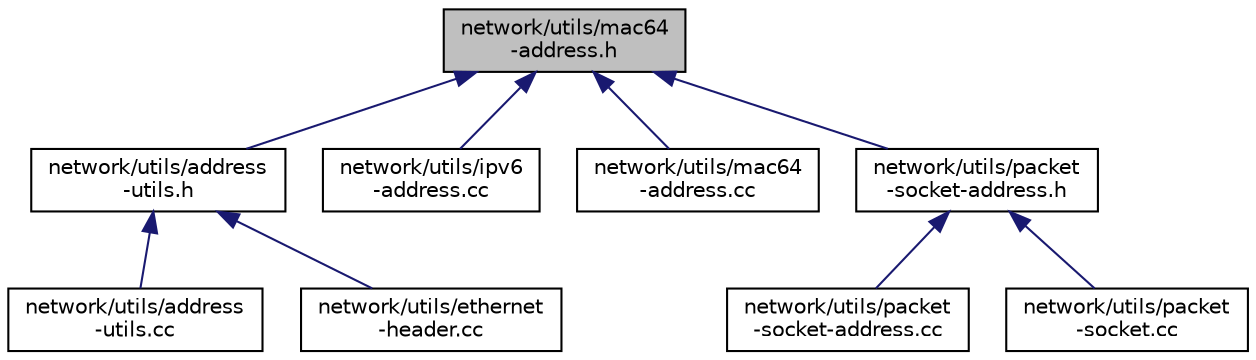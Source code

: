 digraph "network/utils/mac64-address.h"
{
  edge [fontname="Helvetica",fontsize="10",labelfontname="Helvetica",labelfontsize="10"];
  node [fontname="Helvetica",fontsize="10",shape=record];
  Node1 [label="network/utils/mac64\l-address.h",height=0.2,width=0.4,color="black", fillcolor="grey75", style="filled", fontcolor="black"];
  Node1 -> Node2 [dir="back",color="midnightblue",fontsize="10",style="solid"];
  Node2 [label="network/utils/address\l-utils.h",height=0.2,width=0.4,color="black", fillcolor="white", style="filled",URL="$d9/d93/address-utils_8h.html"];
  Node2 -> Node3 [dir="back",color="midnightblue",fontsize="10",style="solid"];
  Node3 [label="network/utils/address\l-utils.cc",height=0.2,width=0.4,color="black", fillcolor="white", style="filled",URL="$d5/db3/address-utils_8cc.html"];
  Node2 -> Node4 [dir="back",color="midnightblue",fontsize="10",style="solid"];
  Node4 [label="network/utils/ethernet\l-header.cc",height=0.2,width=0.4,color="black", fillcolor="white", style="filled",URL="$df/d6b/ethernet-header_8cc.html"];
  Node1 -> Node5 [dir="back",color="midnightblue",fontsize="10",style="solid"];
  Node5 [label="network/utils/ipv6\l-address.cc",height=0.2,width=0.4,color="black", fillcolor="white", style="filled",URL="$d7/d82/ipv6-address_8cc.html"];
  Node1 -> Node6 [dir="back",color="midnightblue",fontsize="10",style="solid"];
  Node6 [label="network/utils/mac64\l-address.cc",height=0.2,width=0.4,color="black", fillcolor="white", style="filled",URL="$dc/dc2/mac64-address_8cc.html"];
  Node1 -> Node7 [dir="back",color="midnightblue",fontsize="10",style="solid"];
  Node7 [label="network/utils/packet\l-socket-address.h",height=0.2,width=0.4,color="black", fillcolor="white", style="filled",URL="$da/dfb/packet-socket-address_8h.html"];
  Node7 -> Node8 [dir="back",color="midnightblue",fontsize="10",style="solid"];
  Node8 [label="network/utils/packet\l-socket-address.cc",height=0.2,width=0.4,color="black", fillcolor="white", style="filled",URL="$d1/d37/packet-socket-address_8cc.html"];
  Node7 -> Node9 [dir="back",color="midnightblue",fontsize="10",style="solid"];
  Node9 [label="network/utils/packet\l-socket.cc",height=0.2,width=0.4,color="black", fillcolor="white", style="filled",URL="$dc/d8f/packet-socket_8cc.html"];
}
